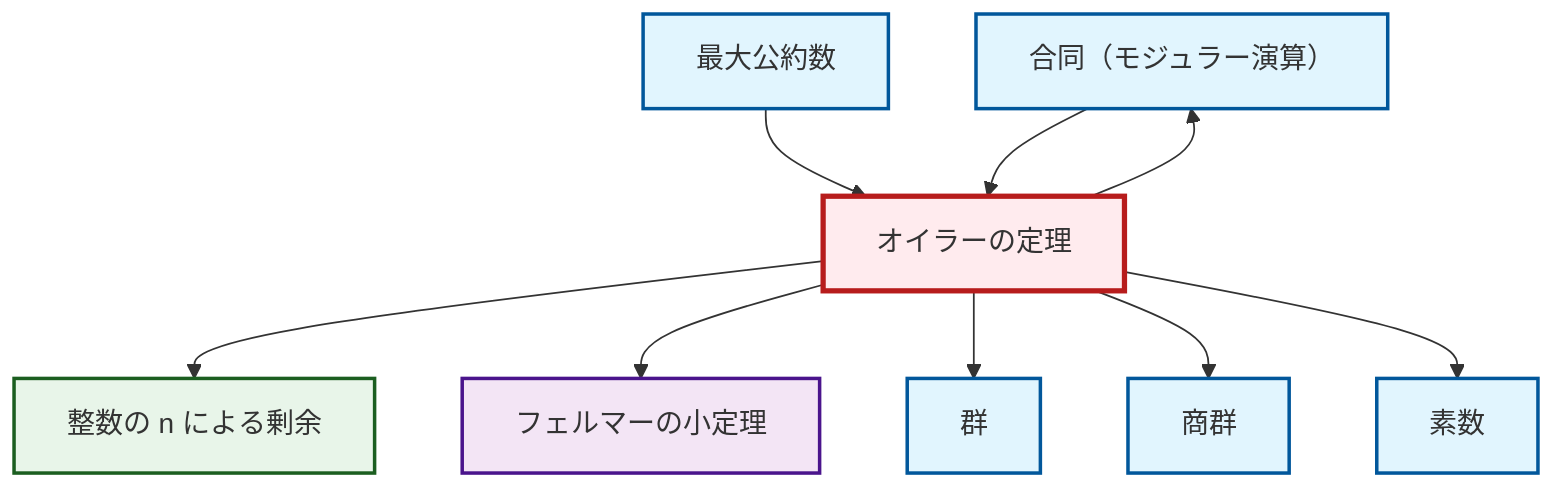 graph TD
    classDef definition fill:#e1f5fe,stroke:#01579b,stroke-width:2px
    classDef theorem fill:#f3e5f5,stroke:#4a148c,stroke-width:2px
    classDef axiom fill:#fff3e0,stroke:#e65100,stroke-width:2px
    classDef example fill:#e8f5e9,stroke:#1b5e20,stroke-width:2px
    classDef current fill:#ffebee,stroke:#b71c1c,stroke-width:3px
    def-group["群"]:::definition
    ex-quotient-integers-mod-n["整数の n による剰余"]:::example
    thm-fermat-little["フェルマーの小定理"]:::theorem
    def-congruence["合同（モジュラー演算）"]:::definition
    def-quotient-group["商群"]:::definition
    def-prime["素数"]:::definition
    thm-euler["オイラーの定理"]:::theorem
    def-gcd["最大公約数"]:::definition
    thm-euler --> ex-quotient-integers-mod-n
    def-gcd --> thm-euler
    thm-euler --> def-congruence
    thm-euler --> thm-fermat-little
    thm-euler --> def-group
    thm-euler --> def-quotient-group
    def-congruence --> thm-euler
    thm-euler --> def-prime
    class thm-euler current